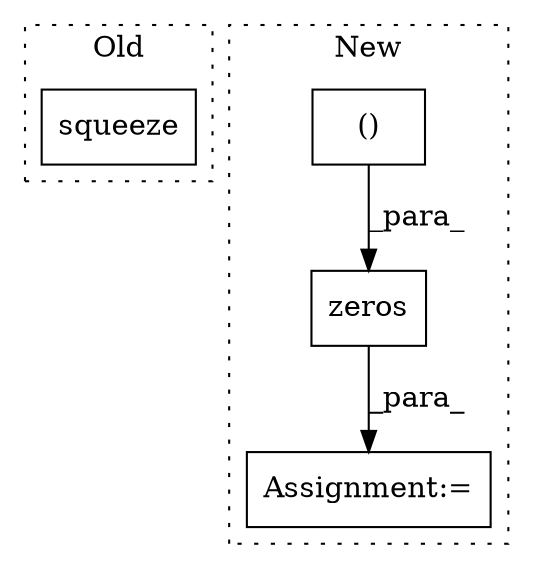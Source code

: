 digraph G {
subgraph cluster0 {
1 [label="squeeze" a="32" s="3585,3618" l="8,1" shape="box"];
label = "Old";
style="dotted";
}
subgraph cluster1 {
2 [label="zeros" a="32" s="3526,3570" l="11,2" shape="box"];
3 [label="Assignment:=" a="7" s="3519" l="1" shape="box"];
4 [label="()" a="106" s="3537" l="33" shape="box"];
label = "New";
style="dotted";
}
2 -> 3 [label="_para_"];
4 -> 2 [label="_para_"];
}